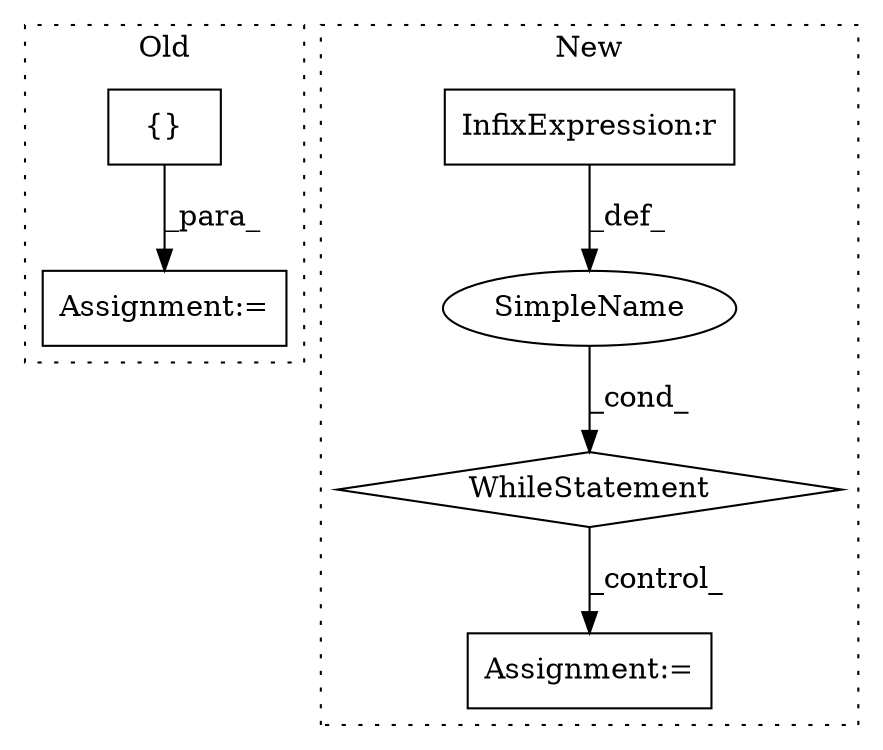 digraph G {
subgraph cluster0 {
1 [label="{}" a="4" s="2037" l="2" shape="box"];
6 [label="Assignment:=" a="7" s="2027" l="1" shape="box"];
label = "Old";
style="dotted";
}
subgraph cluster1 {
2 [label="WhileStatement" a="61" s="1562,1581" l="7,2" shape="diamond"];
3 [label="Assignment:=" a="7" s="1748" l="2" shape="box"];
4 [label="SimpleName" a="42" s="" l="" shape="ellipse"];
5 [label="InfixExpression:r" a="27" s="1571" l="3" shape="box"];
label = "New";
style="dotted";
}
1 -> 6 [label="_para_"];
2 -> 3 [label="_control_"];
4 -> 2 [label="_cond_"];
5 -> 4 [label="_def_"];
}